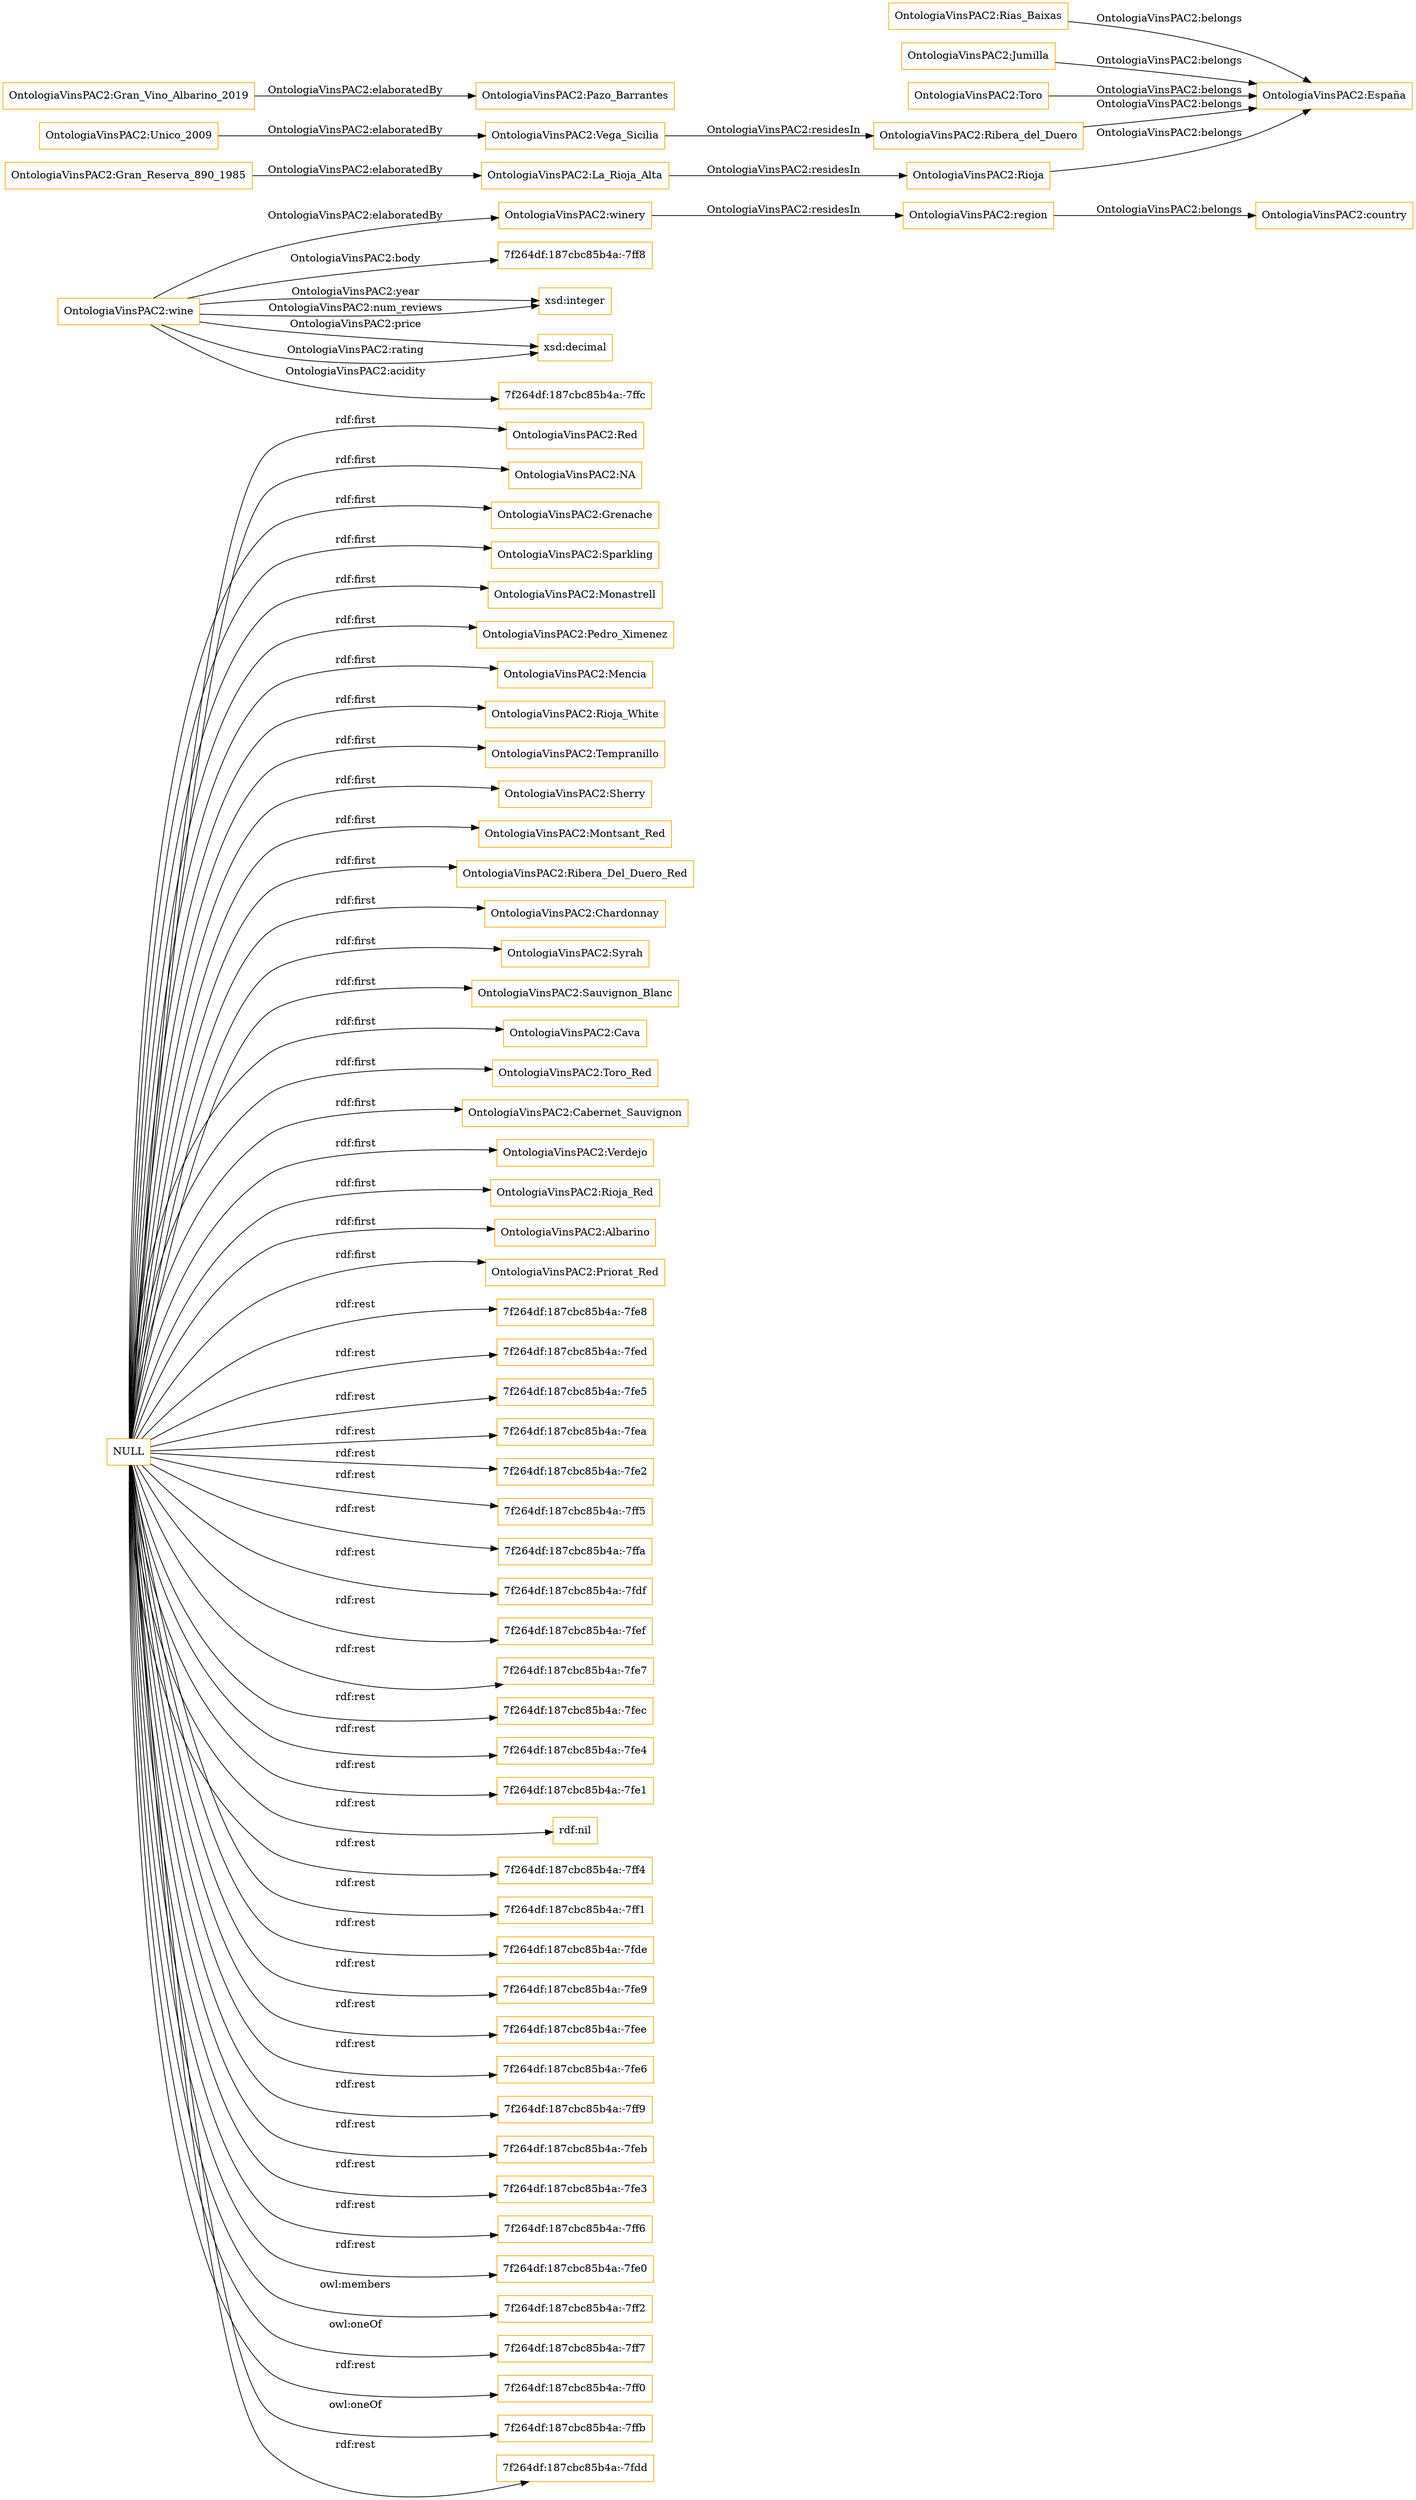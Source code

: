 digraph ar2dtool_diagram { 
rankdir=LR;
size="1501"
node [shape = rectangle, color="orange"]; "OntologiaVinsPAC2:Red" "OntologiaVinsPAC2:NA" "OntologiaVinsPAC2:Grenache" "OntologiaVinsPAC2:country" "OntologiaVinsPAC2:Sparkling" "OntologiaVinsPAC2:Monastrell" "OntologiaVinsPAC2:Pedro_Ximenez" "OntologiaVinsPAC2:Mencia" "OntologiaVinsPAC2:Rioja_White" "OntologiaVinsPAC2:Tempranillo" "OntologiaVinsPAC2:Sherry" "OntologiaVinsPAC2:Montsant_Red" "OntologiaVinsPAC2:Ribera_Del_Duero_Red" "OntologiaVinsPAC2:Chardonnay" "OntologiaVinsPAC2:Syrah" "OntologiaVinsPAC2:region" "OntologiaVinsPAC2:Sauvignon_Blanc" "OntologiaVinsPAC2:Cava" "OntologiaVinsPAC2:Toro_Red" "OntologiaVinsPAC2:Cabernet_Sauvignon" "OntologiaVinsPAC2:Verdejo" "OntologiaVinsPAC2:wine" "OntologiaVinsPAC2:Rioja_Red" "OntologiaVinsPAC2:Albarino" "OntologiaVinsPAC2:Priorat_Red" "OntologiaVinsPAC2:winery" ; /*classes style*/
	"NULL" -> "7f264df:187cbc85b4a:-7fe8" [ label = "rdf:rest" ];
	"NULL" -> "OntologiaVinsPAC2:Grenache" [ label = "rdf:first" ];
	"NULL" -> "7f264df:187cbc85b4a:-7fed" [ label = "rdf:rest" ];
	"NULL" -> "7f264df:187cbc85b4a:-7fe5" [ label = "rdf:rest" ];
	"NULL" -> "7f264df:187cbc85b4a:-7fea" [ label = "rdf:rest" ];
	"NULL" -> "7f264df:187cbc85b4a:-7fe2" [ label = "rdf:rest" ];
	"NULL" -> "OntologiaVinsPAC2:Cava" [ label = "rdf:first" ];
	"NULL" -> "7f264df:187cbc85b4a:-7ff5" [ label = "rdf:rest" ];
	"NULL" -> "OntologiaVinsPAC2:Verdejo" [ label = "rdf:first" ];
	"NULL" -> "7f264df:187cbc85b4a:-7ffa" [ label = "rdf:rest" ];
	"NULL" -> "7f264df:187cbc85b4a:-7fdf" [ label = "rdf:rest" ];
	"NULL" -> "OntologiaVinsPAC2:Cabernet_Sauvignon" [ label = "rdf:first" ];
	"NULL" -> "OntologiaVinsPAC2:Albarino" [ label = "rdf:first" ];
	"NULL" -> "OntologiaVinsPAC2:Syrah" [ label = "rdf:first" ];
	"NULL" -> "7f264df:187cbc85b4a:-7fef" [ label = "rdf:rest" ];
	"NULL" -> "7f264df:187cbc85b4a:-7fe7" [ label = "rdf:rest" ];
	"NULL" -> "OntologiaVinsPAC2:Sauvignon_Blanc" [ label = "rdf:first" ];
	"NULL" -> "OntologiaVinsPAC2:Toro_Red" [ label = "rdf:first" ];
	"NULL" -> "7f264df:187cbc85b4a:-7fec" [ label = "rdf:rest" ];
	"NULL" -> "7f264df:187cbc85b4a:-7fe4" [ label = "rdf:rest" ];
	"NULL" -> "OntologiaVinsPAC2:Red" [ label = "rdf:first" ];
	"NULL" -> "7f264df:187cbc85b4a:-7fe1" [ label = "rdf:rest" ];
	"NULL" -> "rdf:nil" [ label = "rdf:rest" ];
	"NULL" -> "7f264df:187cbc85b4a:-7ff4" [ label = "rdf:rest" ];
	"NULL" -> "OntologiaVinsPAC2:Chardonnay" [ label = "rdf:first" ];
	"NULL" -> "OntologiaVinsPAC2:Ribera_Del_Duero_Red" [ label = "rdf:first" ];
	"NULL" -> "7f264df:187cbc85b4a:-7ff1" [ label = "rdf:rest" ];
	"NULL" -> "OntologiaVinsPAC2:Priorat_Red" [ label = "rdf:first" ];
	"NULL" -> "OntologiaVinsPAC2:Sparkling" [ label = "rdf:first" ];
	"NULL" -> "7f264df:187cbc85b4a:-7fde" [ label = "rdf:rest" ];
	"NULL" -> "OntologiaVinsPAC2:Rioja_Red" [ label = "rdf:first" ];
	"NULL" -> "OntologiaVinsPAC2:Pedro_Ximenez" [ label = "rdf:first" ];
	"NULL" -> "OntologiaVinsPAC2:NA" [ label = "rdf:first" ];
	"NULL" -> "7f264df:187cbc85b4a:-7fe9" [ label = "rdf:rest" ];
	"NULL" -> "OntologiaVinsPAC2:Montsant_Red" [ label = "rdf:first" ];
	"NULL" -> "7f264df:187cbc85b4a:-7fee" [ label = "rdf:rest" ];
	"NULL" -> "7f264df:187cbc85b4a:-7fe6" [ label = "rdf:rest" ];
	"NULL" -> "7f264df:187cbc85b4a:-7ff9" [ label = "rdf:rest" ];
	"NULL" -> "7f264df:187cbc85b4a:-7feb" [ label = "rdf:rest" ];
	"NULL" -> "7f264df:187cbc85b4a:-7fe3" [ label = "rdf:rest" ];
	"NULL" -> "7f264df:187cbc85b4a:-7ff6" [ label = "rdf:rest" ];
	"NULL" -> "7f264df:187cbc85b4a:-7fe0" [ label = "rdf:rest" ];
	"NULL" -> "7f264df:187cbc85b4a:-7ff2" [ label = "owl:members" ];
	"NULL" -> "7f264df:187cbc85b4a:-7ff7" [ label = "owl:oneOf" ];
	"NULL" -> "OntologiaVinsPAC2:Tempranillo" [ label = "rdf:first" ];
	"NULL" -> "OntologiaVinsPAC2:Mencia" [ label = "rdf:first" ];
	"NULL" -> "7f264df:187cbc85b4a:-7ff0" [ label = "rdf:rest" ];
	"NULL" -> "OntologiaVinsPAC2:Rioja_White" [ label = "rdf:first" ];
	"NULL" -> "OntologiaVinsPAC2:Monastrell" [ label = "rdf:first" ];
	"NULL" -> "OntologiaVinsPAC2:Sherry" [ label = "rdf:first" ];
	"NULL" -> "7f264df:187cbc85b4a:-7ffb" [ label = "owl:oneOf" ];
	"NULL" -> "7f264df:187cbc85b4a:-7fdd" [ label = "rdf:rest" ];
	"OntologiaVinsPAC2:La_Rioja_Alta" -> "OntologiaVinsPAC2:Rioja" [ label = "OntologiaVinsPAC2:residesIn" ];
	"OntologiaVinsPAC2:Rias_Baixas" -> "OntologiaVinsPAC2:España" [ label = "OntologiaVinsPAC2:belongs" ];
	"OntologiaVinsPAC2:Rioja" -> "OntologiaVinsPAC2:España" [ label = "OntologiaVinsPAC2:belongs" ];
	"OntologiaVinsPAC2:Unico_2009" -> "OntologiaVinsPAC2:Vega_Sicilia" [ label = "OntologiaVinsPAC2:elaboratedBy" ];
	"OntologiaVinsPAC2:Jumilla" -> "OntologiaVinsPAC2:España" [ label = "OntologiaVinsPAC2:belongs" ];
	"OntologiaVinsPAC2:Toro" -> "OntologiaVinsPAC2:España" [ label = "OntologiaVinsPAC2:belongs" ];
	"OntologiaVinsPAC2:Ribera_del_Duero" -> "OntologiaVinsPAC2:España" [ label = "OntologiaVinsPAC2:belongs" ];
	"OntologiaVinsPAC2:Gran_Vino_Albarino_2019" -> "OntologiaVinsPAC2:Pazo_Barrantes" [ label = "OntologiaVinsPAC2:elaboratedBy" ];
	"OntologiaVinsPAC2:Vega_Sicilia" -> "OntologiaVinsPAC2:Ribera_del_Duero" [ label = "OntologiaVinsPAC2:residesIn" ];
	"OntologiaVinsPAC2:Gran_Reserva_890_1985" -> "OntologiaVinsPAC2:La_Rioja_Alta" [ label = "OntologiaVinsPAC2:elaboratedBy" ];
	"OntologiaVinsPAC2:wine" -> "7f264df:187cbc85b4a:-7ff8" [ label = "OntologiaVinsPAC2:body" ];
	"OntologiaVinsPAC2:wine" -> "xsd:integer" [ label = "OntologiaVinsPAC2:year" ];
	"OntologiaVinsPAC2:wine" -> "xsd:decimal" [ label = "OntologiaVinsPAC2:price" ];
	"OntologiaVinsPAC2:wine" -> "xsd:decimal" [ label = "OntologiaVinsPAC2:rating" ];
	"OntologiaVinsPAC2:wine" -> "7f264df:187cbc85b4a:-7ffc" [ label = "OntologiaVinsPAC2:acidity" ];
	"OntologiaVinsPAC2:region" -> "OntologiaVinsPAC2:country" [ label = "OntologiaVinsPAC2:belongs" ];
	"OntologiaVinsPAC2:wine" -> "OntologiaVinsPAC2:winery" [ label = "OntologiaVinsPAC2:elaboratedBy" ];
	"OntologiaVinsPAC2:winery" -> "OntologiaVinsPAC2:region" [ label = "OntologiaVinsPAC2:residesIn" ];
	"OntologiaVinsPAC2:wine" -> "xsd:integer" [ label = "OntologiaVinsPAC2:num_reviews" ];

}
